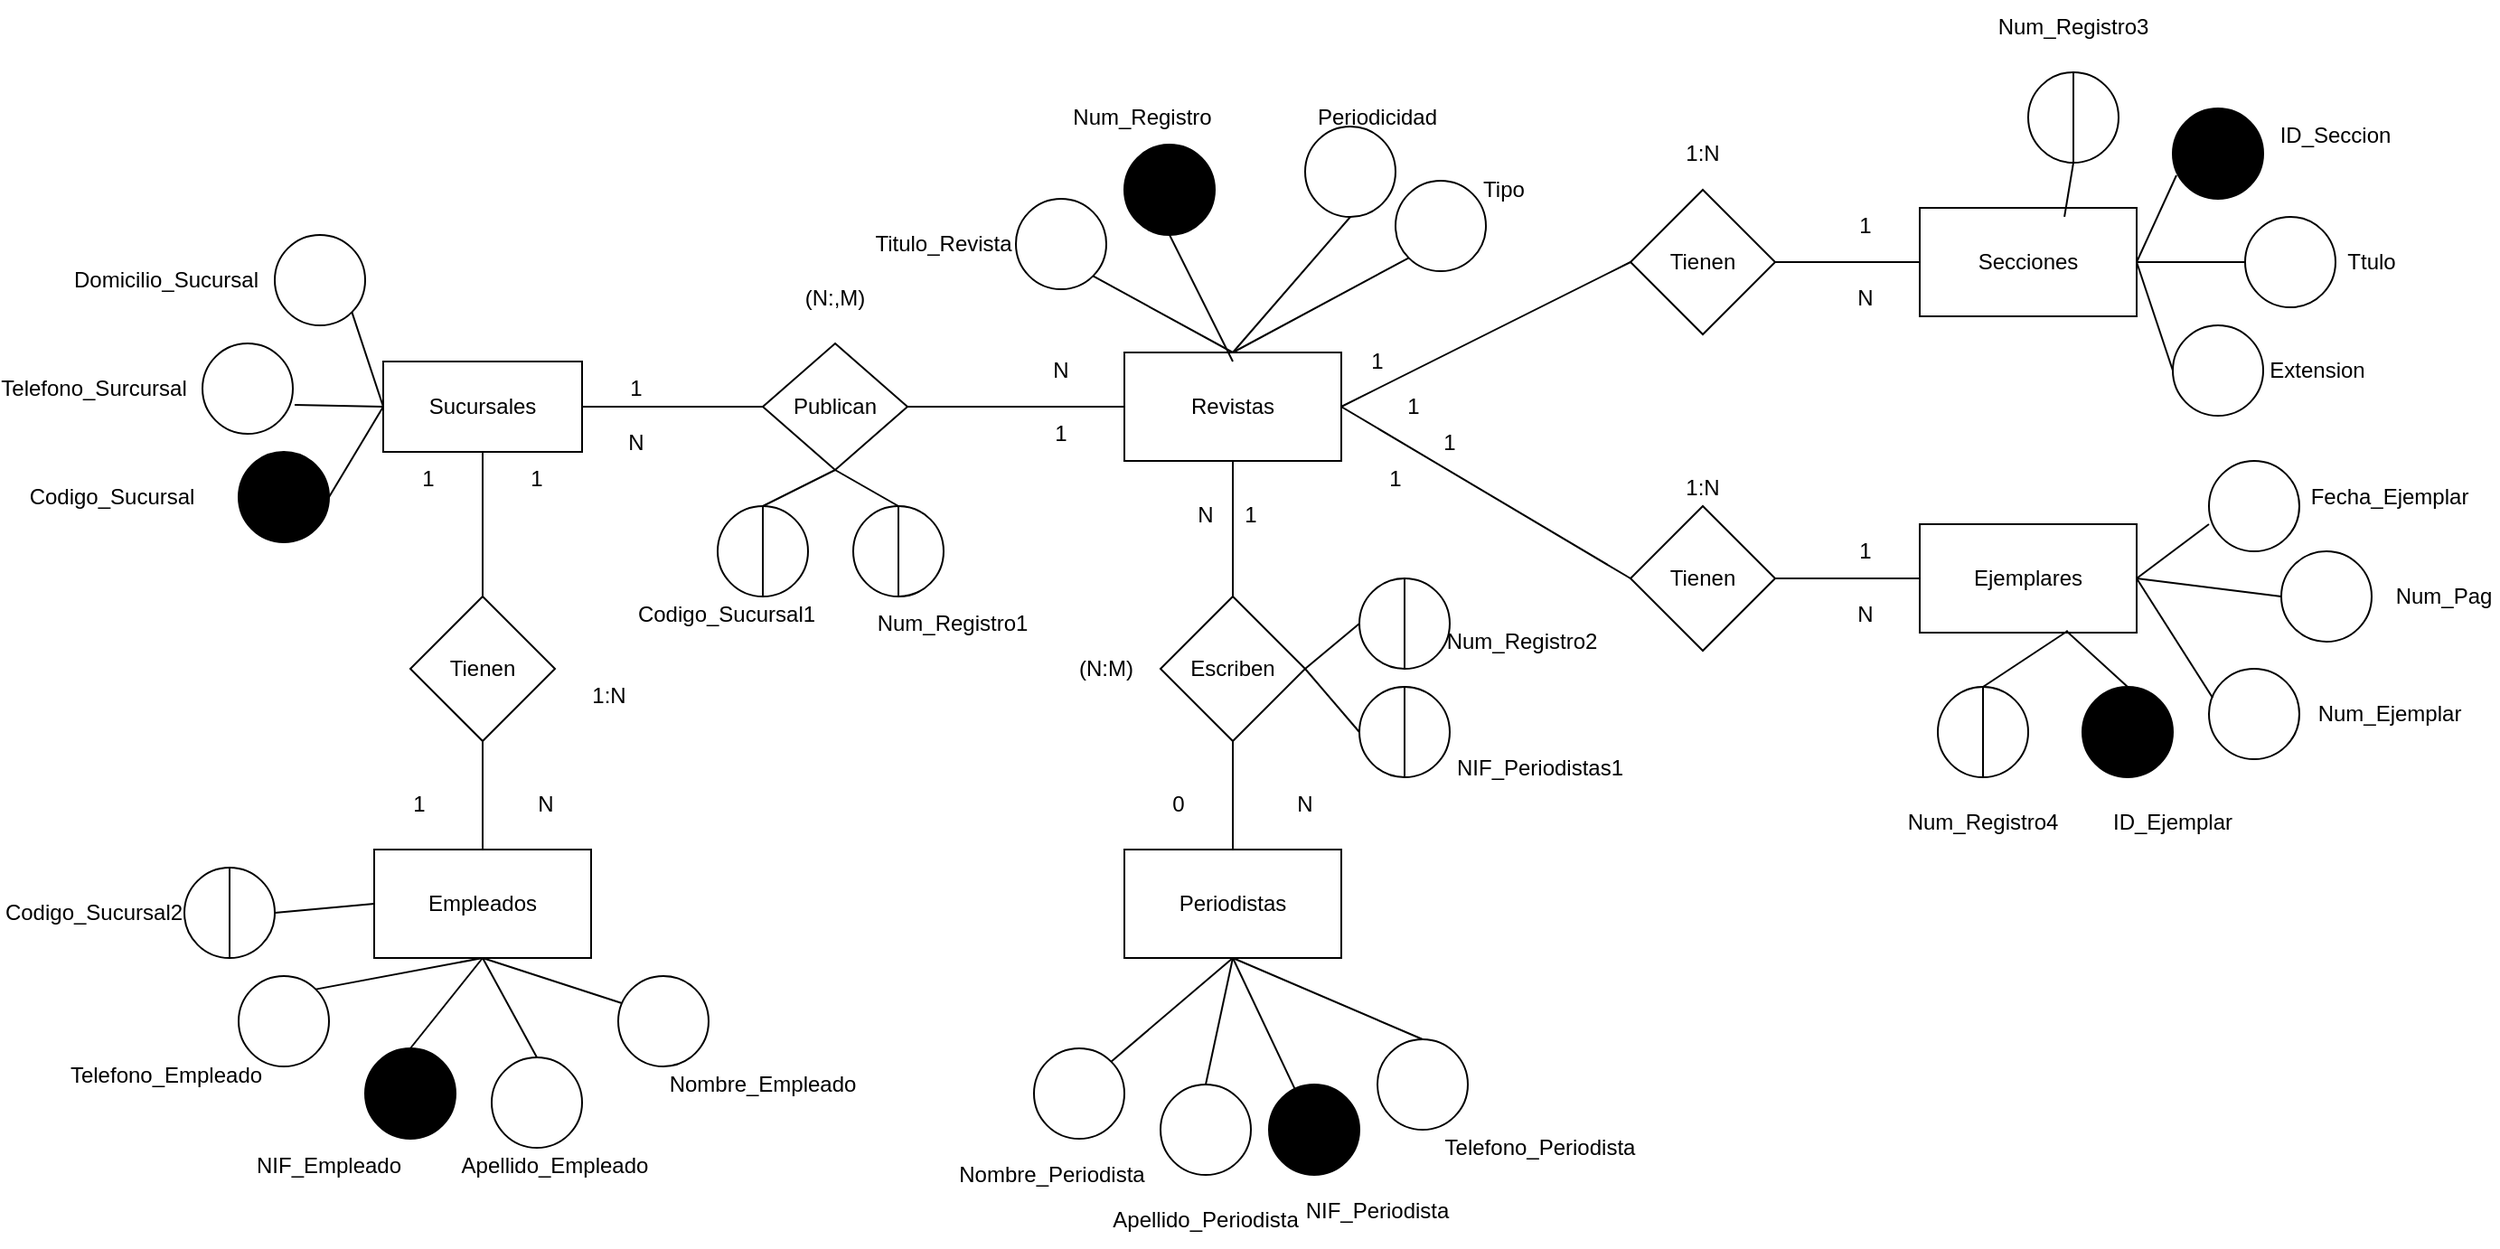 <mxfile version="18.0.7" type="device"><diagram id="nbzuKFFC_NpKJ2CrvzD4" name="Page-1"><mxGraphModel dx="2249" dy="1963" grid="1" gridSize="10" guides="1" tooltips="1" connect="1" arrows="1" fold="1" page="1" pageScale="1" pageWidth="827" pageHeight="1169" math="0" shadow="0"><root><mxCell id="0"/><mxCell id="1" parent="0"/><mxCell id="PLidANlZu09NkU_TjePo-1" value="Sucursales" style="rounded=0;whiteSpace=wrap;html=1;" vertex="1" parent="1"><mxGeometry x="90" y="70" width="110" height="50" as="geometry"/></mxCell><mxCell id="PLidANlZu09NkU_TjePo-2" value="" style="ellipse;whiteSpace=wrap;html=1;aspect=fixed;fillColor=#000000;" vertex="1" parent="1"><mxGeometry x="10" y="120" width="50" height="50" as="geometry"/></mxCell><mxCell id="PLidANlZu09NkU_TjePo-3" value="" style="ellipse;whiteSpace=wrap;html=1;aspect=fixed;" vertex="1" parent="1"><mxGeometry x="30" width="50" height="50" as="geometry"/></mxCell><mxCell id="PLidANlZu09NkU_TjePo-4" value="" style="ellipse;whiteSpace=wrap;html=1;aspect=fixed;" vertex="1" parent="1"><mxGeometry x="-10" y="60" width="50" height="50" as="geometry"/></mxCell><mxCell id="PLidANlZu09NkU_TjePo-5" value="Domicilio_Sucursal" style="text;html=1;strokeColor=none;fillColor=none;align=center;verticalAlign=middle;whiteSpace=wrap;rounded=0;" vertex="1" parent="1"><mxGeometry x="-60" y="10" width="60" height="30" as="geometry"/></mxCell><mxCell id="PLidANlZu09NkU_TjePo-6" value="Telefono_Surcursal" style="text;html=1;strokeColor=none;fillColor=none;align=center;verticalAlign=middle;whiteSpace=wrap;rounded=0;" vertex="1" parent="1"><mxGeometry x="-100" y="70" width="60" height="30" as="geometry"/></mxCell><mxCell id="PLidANlZu09NkU_TjePo-7" value="Codigo_Sucursal" style="text;html=1;strokeColor=none;fillColor=none;align=center;verticalAlign=middle;whiteSpace=wrap;rounded=0;" vertex="1" parent="1"><mxGeometry x="-90" y="130" width="60" height="30" as="geometry"/></mxCell><mxCell id="PLidANlZu09NkU_TjePo-8" value="Tienen" style="rhombus;whiteSpace=wrap;html=1;fillColor=#FFFFFF;" vertex="1" parent="1"><mxGeometry x="105" y="200" width="80" height="80" as="geometry"/></mxCell><mxCell id="PLidANlZu09NkU_TjePo-9" value="Empleados" style="rounded=0;whiteSpace=wrap;html=1;fillColor=#FFFFFF;" vertex="1" parent="1"><mxGeometry x="85" y="340" width="120" height="60" as="geometry"/></mxCell><mxCell id="PLidANlZu09NkU_TjePo-11" value="" style="ellipse;whiteSpace=wrap;html=1;aspect=fixed;fillColor=#FFFFFF;" vertex="1" parent="1"><mxGeometry x="220" y="410" width="50" height="50" as="geometry"/></mxCell><mxCell id="PLidANlZu09NkU_TjePo-12" value="" style="ellipse;whiteSpace=wrap;html=1;aspect=fixed;fillColor=#FFFFFF;" vertex="1" parent="1"><mxGeometry x="150" y="455" width="50" height="50" as="geometry"/></mxCell><mxCell id="PLidANlZu09NkU_TjePo-13" value="" style="ellipse;whiteSpace=wrap;html=1;aspect=fixed;fillColor=#000000;" vertex="1" parent="1"><mxGeometry x="80" y="450" width="50" height="50" as="geometry"/></mxCell><mxCell id="PLidANlZu09NkU_TjePo-14" value="" style="ellipse;whiteSpace=wrap;html=1;aspect=fixed;fillColor=#FFFFFF;" vertex="1" parent="1"><mxGeometry x="10" y="410" width="50" height="50" as="geometry"/></mxCell><mxCell id="PLidANlZu09NkU_TjePo-15" value="Nombre_Empleado" style="text;html=1;strokeColor=none;fillColor=none;align=center;verticalAlign=middle;whiteSpace=wrap;rounded=0;" vertex="1" parent="1"><mxGeometry x="275" y="460" width="50" height="20" as="geometry"/></mxCell><mxCell id="PLidANlZu09NkU_TjePo-16" value="Apellido_Empleado" style="text;html=1;strokeColor=none;fillColor=none;align=center;verticalAlign=middle;whiteSpace=wrap;rounded=0;" vertex="1" parent="1"><mxGeometry x="160" y="505" width="50" height="20" as="geometry"/></mxCell><mxCell id="PLidANlZu09NkU_TjePo-17" value="NIF_Empleado" style="text;html=1;strokeColor=none;fillColor=none;align=center;verticalAlign=middle;whiteSpace=wrap;rounded=0;" vertex="1" parent="1"><mxGeometry x="30" y="500" width="60" height="30" as="geometry"/></mxCell><mxCell id="PLidANlZu09NkU_TjePo-18" value="Telefono_Empleado" style="text;html=1;strokeColor=none;fillColor=none;align=center;verticalAlign=middle;whiteSpace=wrap;rounded=0;" vertex="1" parent="1"><mxGeometry x="-60" y="450" width="60" height="30" as="geometry"/></mxCell><mxCell id="PLidANlZu09NkU_TjePo-19" value="Publican" style="rhombus;whiteSpace=wrap;html=1;fillColor=#FFFFFF;" vertex="1" parent="1"><mxGeometry x="300" y="60" width="80" height="70" as="geometry"/></mxCell><mxCell id="PLidANlZu09NkU_TjePo-20" value="Revistas" style="rounded=0;whiteSpace=wrap;html=1;fillColor=#FFFFFF;" vertex="1" parent="1"><mxGeometry x="500" y="65" width="120" height="60" as="geometry"/></mxCell><mxCell id="PLidANlZu09NkU_TjePo-21" value="Escriben" style="rhombus;whiteSpace=wrap;html=1;fillColor=#FFFFFF;" vertex="1" parent="1"><mxGeometry x="520" y="200" width="80" height="80" as="geometry"/></mxCell><mxCell id="PLidANlZu09NkU_TjePo-22" value="Periodistas" style="rounded=0;whiteSpace=wrap;html=1;fillColor=#FFFFFF;" vertex="1" parent="1"><mxGeometry x="500" y="340" width="120" height="60" as="geometry"/></mxCell><mxCell id="PLidANlZu09NkU_TjePo-25" style="edgeStyle=orthogonalEdgeStyle;rounded=0;orthogonalLoop=1;jettySize=auto;html=1;exitX=0.5;exitY=1;exitDx=0;exitDy=0;" edge="1" parent="1" source="PLidANlZu09NkU_TjePo-15" target="PLidANlZu09NkU_TjePo-15"><mxGeometry relative="1" as="geometry"/></mxCell><mxCell id="PLidANlZu09NkU_TjePo-27" value="" style="ellipse;whiteSpace=wrap;html=1;aspect=fixed;fillColor=#FFFFFF;" vertex="1" parent="1"><mxGeometry x="440" y="-20" width="50" height="50" as="geometry"/></mxCell><mxCell id="PLidANlZu09NkU_TjePo-28" value="" style="ellipse;whiteSpace=wrap;html=1;aspect=fixed;fillColor=#FFFFFF;" vertex="1" parent="1"><mxGeometry x="650" y="-30" width="50" height="50" as="geometry"/></mxCell><mxCell id="PLidANlZu09NkU_TjePo-29" value="" style="ellipse;whiteSpace=wrap;html=1;aspect=fixed;fillColor=#FFFFFF;" vertex="1" parent="1"><mxGeometry x="600" y="-60" width="50" height="50" as="geometry"/></mxCell><mxCell id="PLidANlZu09NkU_TjePo-30" value="" style="ellipse;whiteSpace=wrap;html=1;aspect=fixed;fillColor=#000000;" vertex="1" parent="1"><mxGeometry x="500" y="-50" width="50" height="50" as="geometry"/></mxCell><mxCell id="PLidANlZu09NkU_TjePo-31" value="Titulo_Revista" style="text;html=1;strokeColor=none;fillColor=none;align=center;verticalAlign=middle;whiteSpace=wrap;rounded=0;" vertex="1" parent="1"><mxGeometry x="370" y="-10" width="60" height="30" as="geometry"/></mxCell><mxCell id="PLidANlZu09NkU_TjePo-32" value="Num_Registro" style="text;html=1;strokeColor=none;fillColor=none;align=center;verticalAlign=middle;whiteSpace=wrap;rounded=0;" vertex="1" parent="1"><mxGeometry x="480" y="-80" width="60" height="30" as="geometry"/></mxCell><mxCell id="PLidANlZu09NkU_TjePo-33" value="Periodicidad" style="text;html=1;strokeColor=none;fillColor=none;align=center;verticalAlign=middle;whiteSpace=wrap;rounded=0;" vertex="1" parent="1"><mxGeometry x="610" y="-80" width="60" height="30" as="geometry"/></mxCell><mxCell id="PLidANlZu09NkU_TjePo-34" value="Tipo" style="text;html=1;strokeColor=none;fillColor=none;align=center;verticalAlign=middle;whiteSpace=wrap;rounded=0;" vertex="1" parent="1"><mxGeometry x="680" y="-40" width="60" height="30" as="geometry"/></mxCell><mxCell id="PLidANlZu09NkU_TjePo-35" value="" style="endArrow=none;html=1;rounded=0;exitX=0.5;exitY=0;exitDx=0;exitDy=0;" edge="1" parent="1" source="PLidANlZu09NkU_TjePo-8" target="PLidANlZu09NkU_TjePo-1"><mxGeometry width="50" height="50" relative="1" as="geometry"><mxPoint x="390" y="230" as="sourcePoint"/><mxPoint x="440" y="180" as="targetPoint"/></mxGeometry></mxCell><mxCell id="PLidANlZu09NkU_TjePo-37" value="" style="endArrow=none;html=1;rounded=0;entryX=0.5;entryY=1;entryDx=0;entryDy=0;exitX=0.5;exitY=0;exitDx=0;exitDy=0;" edge="1" parent="1" source="PLidANlZu09NkU_TjePo-9" target="PLidANlZu09NkU_TjePo-8"><mxGeometry width="50" height="50" relative="1" as="geometry"><mxPoint x="390" y="430" as="sourcePoint"/><mxPoint x="440" y="380" as="targetPoint"/></mxGeometry></mxCell><mxCell id="PLidANlZu09NkU_TjePo-38" value="" style="endArrow=none;html=1;rounded=0;exitX=1;exitY=0;exitDx=0;exitDy=0;entryX=0.5;entryY=1;entryDx=0;entryDy=0;" edge="1" parent="1" source="PLidANlZu09NkU_TjePo-14" target="PLidANlZu09NkU_TjePo-9"><mxGeometry width="50" height="50" relative="1" as="geometry"><mxPoint x="390" y="430" as="sourcePoint"/><mxPoint x="440" y="380" as="targetPoint"/></mxGeometry></mxCell><mxCell id="PLidANlZu09NkU_TjePo-39" value="" style="endArrow=none;html=1;rounded=0;exitX=0.5;exitY=0;exitDx=0;exitDy=0;entryX=0.5;entryY=1;entryDx=0;entryDy=0;" edge="1" parent="1" source="PLidANlZu09NkU_TjePo-13" target="PLidANlZu09NkU_TjePo-9"><mxGeometry width="50" height="50" relative="1" as="geometry"><mxPoint x="390" y="430" as="sourcePoint"/><mxPoint x="440" y="380" as="targetPoint"/></mxGeometry></mxCell><mxCell id="PLidANlZu09NkU_TjePo-40" value="" style="endArrow=none;html=1;rounded=0;exitX=0.5;exitY=0;exitDx=0;exitDy=0;entryX=0.5;entryY=1;entryDx=0;entryDy=0;" edge="1" parent="1" source="PLidANlZu09NkU_TjePo-12" target="PLidANlZu09NkU_TjePo-9"><mxGeometry width="50" height="50" relative="1" as="geometry"><mxPoint x="390" y="430" as="sourcePoint"/><mxPoint x="440" y="380" as="targetPoint"/></mxGeometry></mxCell><mxCell id="PLidANlZu09NkU_TjePo-41" value="" style="endArrow=none;html=1;rounded=0;exitX=0.04;exitY=0.3;exitDx=0;exitDy=0;exitPerimeter=0;entryX=0.5;entryY=1;entryDx=0;entryDy=0;" edge="1" parent="1" source="PLidANlZu09NkU_TjePo-11" target="PLidANlZu09NkU_TjePo-9"><mxGeometry width="50" height="50" relative="1" as="geometry"><mxPoint x="390" y="430" as="sourcePoint"/><mxPoint x="440" y="380" as="targetPoint"/></mxGeometry></mxCell><mxCell id="PLidANlZu09NkU_TjePo-42" value="" style="endArrow=none;html=1;rounded=0;exitX=1;exitY=0.5;exitDx=0;exitDy=0;entryX=0;entryY=0.5;entryDx=0;entryDy=0;" edge="1" parent="1" source="PLidANlZu09NkU_TjePo-1" target="PLidANlZu09NkU_TjePo-19"><mxGeometry width="50" height="50" relative="1" as="geometry"><mxPoint x="390" y="230" as="sourcePoint"/><mxPoint x="440" y="180" as="targetPoint"/></mxGeometry></mxCell><mxCell id="PLidANlZu09NkU_TjePo-43" value="" style="endArrow=none;html=1;rounded=0;exitX=1;exitY=0.5;exitDx=0;exitDy=0;entryX=0;entryY=0.5;entryDx=0;entryDy=0;" edge="1" parent="1" source="PLidANlZu09NkU_TjePo-19" target="PLidANlZu09NkU_TjePo-20"><mxGeometry width="50" height="50" relative="1" as="geometry"><mxPoint x="390" y="230" as="sourcePoint"/><mxPoint x="440" y="180" as="targetPoint"/></mxGeometry></mxCell><mxCell id="PLidANlZu09NkU_TjePo-44" value="" style="endArrow=none;html=1;rounded=0;entryX=1;entryY=1;entryDx=0;entryDy=0;exitX=0.5;exitY=0;exitDx=0;exitDy=0;" edge="1" parent="1" source="PLidANlZu09NkU_TjePo-20" target="PLidANlZu09NkU_TjePo-27"><mxGeometry width="50" height="50" relative="1" as="geometry"><mxPoint x="390" y="230" as="sourcePoint"/><mxPoint x="440" y="180" as="targetPoint"/></mxGeometry></mxCell><mxCell id="PLidANlZu09NkU_TjePo-45" value="" style="endArrow=none;html=1;rounded=0;entryX=0.5;entryY=1;entryDx=0;entryDy=0;" edge="1" parent="1" target="PLidANlZu09NkU_TjePo-30"><mxGeometry width="50" height="50" relative="1" as="geometry"><mxPoint x="560" y="70" as="sourcePoint"/><mxPoint x="440" y="180" as="targetPoint"/></mxGeometry></mxCell><mxCell id="PLidANlZu09NkU_TjePo-46" value="" style="endArrow=none;html=1;rounded=0;entryX=0.5;entryY=1;entryDx=0;entryDy=0;exitX=0.5;exitY=0;exitDx=0;exitDy=0;" edge="1" parent="1" source="PLidANlZu09NkU_TjePo-20" target="PLidANlZu09NkU_TjePo-29"><mxGeometry width="50" height="50" relative="1" as="geometry"><mxPoint x="560" y="60" as="sourcePoint"/><mxPoint x="440" y="180" as="targetPoint"/></mxGeometry></mxCell><mxCell id="PLidANlZu09NkU_TjePo-48" value="" style="endArrow=none;html=1;rounded=0;entryX=0;entryY=1;entryDx=0;entryDy=0;exitX=0.5;exitY=0;exitDx=0;exitDy=0;" edge="1" parent="1" source="PLidANlZu09NkU_TjePo-20" target="PLidANlZu09NkU_TjePo-28"><mxGeometry width="50" height="50" relative="1" as="geometry"><mxPoint x="390" y="230" as="sourcePoint"/><mxPoint x="440" y="180" as="targetPoint"/></mxGeometry></mxCell><mxCell id="PLidANlZu09NkU_TjePo-49" value="" style="ellipse;whiteSpace=wrap;html=1;aspect=fixed;fillColor=#FFFFFF;" vertex="1" parent="1"><mxGeometry x="450" y="450" width="50" height="50" as="geometry"/></mxCell><mxCell id="PLidANlZu09NkU_TjePo-50" value="" style="ellipse;whiteSpace=wrap;html=1;aspect=fixed;fillColor=#FFFFFF;" vertex="1" parent="1"><mxGeometry x="520" y="470" width="50" height="50" as="geometry"/></mxCell><mxCell id="PLidANlZu09NkU_TjePo-51" value="" style="ellipse;whiteSpace=wrap;html=1;aspect=fixed;fillColor=#000000;" vertex="1" parent="1"><mxGeometry x="580" y="470" width="50" height="50" as="geometry"/></mxCell><mxCell id="PLidANlZu09NkU_TjePo-52" value="" style="ellipse;whiteSpace=wrap;html=1;aspect=fixed;fillColor=#FFFFFF;" vertex="1" parent="1"><mxGeometry x="640" y="445" width="50" height="50" as="geometry"/></mxCell><mxCell id="PLidANlZu09NkU_TjePo-53" value="Telefono_Periodista" style="text;html=1;strokeColor=none;fillColor=none;align=center;verticalAlign=middle;whiteSpace=wrap;rounded=0;" vertex="1" parent="1"><mxGeometry x="700" y="490" width="60" height="30" as="geometry"/></mxCell><mxCell id="PLidANlZu09NkU_TjePo-54" value="NIF_Periodista" style="text;html=1;strokeColor=none;fillColor=none;align=center;verticalAlign=middle;whiteSpace=wrap;rounded=0;" vertex="1" parent="1"><mxGeometry x="610" y="525" width="60" height="30" as="geometry"/></mxCell><mxCell id="PLidANlZu09NkU_TjePo-55" value="Apellido_Periodista" style="text;html=1;strokeColor=none;fillColor=none;align=center;verticalAlign=middle;whiteSpace=wrap;rounded=0;" vertex="1" parent="1"><mxGeometry x="515" y="530" width="60" height="30" as="geometry"/></mxCell><mxCell id="PLidANlZu09NkU_TjePo-56" value="Nombre_Periodista" style="text;html=1;strokeColor=none;fillColor=none;align=center;verticalAlign=middle;whiteSpace=wrap;rounded=0;" vertex="1" parent="1"><mxGeometry x="430" y="505" width="60" height="30" as="geometry"/></mxCell><mxCell id="PLidANlZu09NkU_TjePo-57" value="" style="endArrow=none;html=1;rounded=0;entryX=0.5;entryY=1;entryDx=0;entryDy=0;" edge="1" parent="1" source="PLidANlZu09NkU_TjePo-21" target="PLidANlZu09NkU_TjePo-20"><mxGeometry width="50" height="50" relative="1" as="geometry"><mxPoint x="390" y="330" as="sourcePoint"/><mxPoint x="440" y="280" as="targetPoint"/></mxGeometry></mxCell><mxCell id="PLidANlZu09NkU_TjePo-58" value="" style="endArrow=none;html=1;rounded=0;entryX=0.5;entryY=1;entryDx=0;entryDy=0;exitX=0.5;exitY=0;exitDx=0;exitDy=0;" edge="1" parent="1" source="PLidANlZu09NkU_TjePo-22" target="PLidANlZu09NkU_TjePo-21"><mxGeometry width="50" height="50" relative="1" as="geometry"><mxPoint x="390" y="330" as="sourcePoint"/><mxPoint x="440" y="280" as="targetPoint"/></mxGeometry></mxCell><mxCell id="PLidANlZu09NkU_TjePo-59" value="Tienen" style="rhombus;whiteSpace=wrap;html=1;fillColor=#FFFFFF;" vertex="1" parent="1"><mxGeometry x="780" y="-25" width="80" height="80" as="geometry"/></mxCell><mxCell id="PLidANlZu09NkU_TjePo-60" value="Tienen" style="rhombus;whiteSpace=wrap;html=1;fillColor=#FFFFFF;" vertex="1" parent="1"><mxGeometry x="780" y="150" width="80" height="80" as="geometry"/></mxCell><mxCell id="PLidANlZu09NkU_TjePo-61" value="Secciones" style="rounded=0;whiteSpace=wrap;html=1;fillColor=#FFFFFF;" vertex="1" parent="1"><mxGeometry x="940" y="-15" width="120" height="60" as="geometry"/></mxCell><mxCell id="PLidANlZu09NkU_TjePo-62" value="Ejemplares" style="rounded=0;whiteSpace=wrap;html=1;fillColor=#FFFFFF;" vertex="1" parent="1"><mxGeometry x="940" y="160" width="120" height="60" as="geometry"/></mxCell><mxCell id="PLidANlZu09NkU_TjePo-63" value="" style="endArrow=none;html=1;rounded=0;entryX=0;entryY=0.5;entryDx=0;entryDy=0;exitX=1;exitY=0.5;exitDx=0;exitDy=0;" edge="1" parent="1" source="PLidANlZu09NkU_TjePo-20" target="PLidANlZu09NkU_TjePo-59"><mxGeometry width="50" height="50" relative="1" as="geometry"><mxPoint x="390" y="330" as="sourcePoint"/><mxPoint x="440" y="280" as="targetPoint"/></mxGeometry></mxCell><mxCell id="PLidANlZu09NkU_TjePo-64" value="" style="endArrow=none;html=1;rounded=0;entryX=0;entryY=0.5;entryDx=0;entryDy=0;exitX=1;exitY=0.5;exitDx=0;exitDy=0;" edge="1" parent="1" source="PLidANlZu09NkU_TjePo-20" target="PLidANlZu09NkU_TjePo-60"><mxGeometry width="50" height="50" relative="1" as="geometry"><mxPoint x="390" y="330" as="sourcePoint"/><mxPoint x="440" y="280" as="targetPoint"/></mxGeometry></mxCell><mxCell id="PLidANlZu09NkU_TjePo-65" value="" style="endArrow=none;html=1;rounded=0;entryX=0.5;entryY=1;entryDx=0;entryDy=0;exitX=1;exitY=0;exitDx=0;exitDy=0;" edge="1" parent="1" source="PLidANlZu09NkU_TjePo-49" target="PLidANlZu09NkU_TjePo-22"><mxGeometry width="50" height="50" relative="1" as="geometry"><mxPoint x="390" y="330" as="sourcePoint"/><mxPoint x="440" y="280" as="targetPoint"/></mxGeometry></mxCell><mxCell id="PLidANlZu09NkU_TjePo-66" value="" style="endArrow=none;html=1;rounded=0;entryX=0.5;entryY=1;entryDx=0;entryDy=0;exitX=0.5;exitY=0;exitDx=0;exitDy=0;" edge="1" parent="1" source="PLidANlZu09NkU_TjePo-50" target="PLidANlZu09NkU_TjePo-22"><mxGeometry width="50" height="50" relative="1" as="geometry"><mxPoint x="390" y="330" as="sourcePoint"/><mxPoint x="440" y="280" as="targetPoint"/></mxGeometry></mxCell><mxCell id="PLidANlZu09NkU_TjePo-67" value="" style="endArrow=none;html=1;rounded=0;" edge="1" parent="1" source="PLidANlZu09NkU_TjePo-51"><mxGeometry width="50" height="50" relative="1" as="geometry"><mxPoint x="390" y="330" as="sourcePoint"/><mxPoint x="560" y="400" as="targetPoint"/></mxGeometry></mxCell><mxCell id="PLidANlZu09NkU_TjePo-68" value="" style="endArrow=none;html=1;rounded=0;entryX=0.5;entryY=1;entryDx=0;entryDy=0;exitX=0.5;exitY=0;exitDx=0;exitDy=0;" edge="1" parent="1" source="PLidANlZu09NkU_TjePo-52" target="PLidANlZu09NkU_TjePo-22"><mxGeometry width="50" height="50" relative="1" as="geometry"><mxPoint x="390" y="330" as="sourcePoint"/><mxPoint x="440" y="280" as="targetPoint"/></mxGeometry></mxCell><mxCell id="PLidANlZu09NkU_TjePo-69" value="" style="ellipse;whiteSpace=wrap;html=1;aspect=fixed;fillColor=#000000;" vertex="1" parent="1"><mxGeometry x="1080" y="-70" width="50" height="50" as="geometry"/></mxCell><mxCell id="PLidANlZu09NkU_TjePo-70" value="" style="ellipse;whiteSpace=wrap;html=1;aspect=fixed;fillColor=#FFFFFF;" vertex="1" parent="1"><mxGeometry x="1120" y="-10" width="50" height="50" as="geometry"/></mxCell><mxCell id="PLidANlZu09NkU_TjePo-71" value="" style="ellipse;whiteSpace=wrap;html=1;aspect=fixed;fillColor=#FFFFFF;" vertex="1" parent="1"><mxGeometry x="1080" y="50" width="50" height="50" as="geometry"/></mxCell><mxCell id="PLidANlZu09NkU_TjePo-72" value="" style="endArrow=none;html=1;rounded=0;entryX=0;entryY=0.5;entryDx=0;entryDy=0;exitX=1;exitY=0.5;exitDx=0;exitDy=0;" edge="1" parent="1" source="PLidANlZu09NkU_TjePo-60" target="PLidANlZu09NkU_TjePo-62"><mxGeometry width="50" height="50" relative="1" as="geometry"><mxPoint x="490" y="330" as="sourcePoint"/><mxPoint x="540" y="280" as="targetPoint"/></mxGeometry></mxCell><mxCell id="PLidANlZu09NkU_TjePo-73" value="" style="endArrow=none;html=1;rounded=0;entryX=0;entryY=0.5;entryDx=0;entryDy=0;exitX=1;exitY=0.5;exitDx=0;exitDy=0;" edge="1" parent="1" source="PLidANlZu09NkU_TjePo-59" target="PLidANlZu09NkU_TjePo-61"><mxGeometry width="50" height="50" relative="1" as="geometry"><mxPoint x="490" y="330" as="sourcePoint"/><mxPoint x="540" y="280" as="targetPoint"/></mxGeometry></mxCell><mxCell id="PLidANlZu09NkU_TjePo-74" value="" style="ellipse;whiteSpace=wrap;html=1;aspect=fixed;fillColor=#FFFFFF;" vertex="1" parent="1"><mxGeometry x="1100" y="125" width="50" height="50" as="geometry"/></mxCell><mxCell id="PLidANlZu09NkU_TjePo-75" value="" style="ellipse;whiteSpace=wrap;html=1;aspect=fixed;fillColor=#FFFFFF;" vertex="1" parent="1"><mxGeometry x="1100" y="240" width="50" height="50" as="geometry"/></mxCell><mxCell id="PLidANlZu09NkU_TjePo-76" value="" style="ellipse;whiteSpace=wrap;html=1;aspect=fixed;fillColor=#FFFFFF;" vertex="1" parent="1"><mxGeometry x="1140" y="175" width="50" height="50" as="geometry"/></mxCell><mxCell id="PLidANlZu09NkU_TjePo-77" value="ID_Seccion" style="text;html=1;strokeColor=none;fillColor=none;align=center;verticalAlign=middle;whiteSpace=wrap;rounded=0;" vertex="1" parent="1"><mxGeometry x="1140" y="-70" width="60" height="30" as="geometry"/></mxCell><mxCell id="PLidANlZu09NkU_TjePo-78" value="Ttulo" style="text;html=1;strokeColor=none;fillColor=none;align=center;verticalAlign=middle;whiteSpace=wrap;rounded=0;" vertex="1" parent="1"><mxGeometry x="1160" width="60" height="30" as="geometry"/></mxCell><mxCell id="PLidANlZu09NkU_TjePo-79" value="Extension" style="text;html=1;strokeColor=none;fillColor=none;align=center;verticalAlign=middle;whiteSpace=wrap;rounded=0;" vertex="1" parent="1"><mxGeometry x="1130" y="60" width="60" height="30" as="geometry"/></mxCell><mxCell id="PLidANlZu09NkU_TjePo-80" value="Fecha_Ejemplar" style="text;html=1;strokeColor=none;fillColor=none;align=center;verticalAlign=middle;whiteSpace=wrap;rounded=0;" vertex="1" parent="1"><mxGeometry x="1170" y="130" width="60" height="30" as="geometry"/></mxCell><mxCell id="PLidANlZu09NkU_TjePo-81" value="Num_Pag" style="text;html=1;strokeColor=none;fillColor=none;align=center;verticalAlign=middle;whiteSpace=wrap;rounded=0;" vertex="1" parent="1"><mxGeometry x="1200" y="185" width="60" height="30" as="geometry"/></mxCell><mxCell id="PLidANlZu09NkU_TjePo-82" value="Num_Ejemplar" style="text;html=1;strokeColor=none;fillColor=none;align=center;verticalAlign=middle;whiteSpace=wrap;rounded=0;" vertex="1" parent="1"><mxGeometry x="1170" y="250" width="60" height="30" as="geometry"/></mxCell><mxCell id="PLidANlZu09NkU_TjePo-83" value="ID_Ejemplar" style="text;html=1;strokeColor=none;fillColor=none;align=center;verticalAlign=middle;whiteSpace=wrap;rounded=0;" vertex="1" parent="1"><mxGeometry x="1050" y="310" width="60" height="30" as="geometry"/></mxCell><mxCell id="PLidANlZu09NkU_TjePo-84" value="" style="ellipse;whiteSpace=wrap;html=1;aspect=fixed;fillColor=#000000;" vertex="1" parent="1"><mxGeometry x="1030" y="250" width="50" height="50" as="geometry"/></mxCell><mxCell id="PLidANlZu09NkU_TjePo-85" value="" style="endArrow=none;html=1;rounded=0;entryX=0;entryY=0.5;entryDx=0;entryDy=0;exitX=1;exitY=0.5;exitDx=0;exitDy=0;" edge="1" parent="1" source="PLidANlZu09NkU_TjePo-61" target="PLidANlZu09NkU_TjePo-71"><mxGeometry width="50" height="50" relative="1" as="geometry"><mxPoint x="530" y="330" as="sourcePoint"/><mxPoint x="580" y="280" as="targetPoint"/></mxGeometry></mxCell><mxCell id="PLidANlZu09NkU_TjePo-86" value="" style="endArrow=none;html=1;rounded=0;entryX=0;entryY=0.5;entryDx=0;entryDy=0;exitX=1;exitY=0.5;exitDx=0;exitDy=0;" edge="1" parent="1" source="PLidANlZu09NkU_TjePo-61" target="PLidANlZu09NkU_TjePo-70"><mxGeometry width="50" height="50" relative="1" as="geometry"><mxPoint x="530" y="330" as="sourcePoint"/><mxPoint x="580" y="280" as="targetPoint"/></mxGeometry></mxCell><mxCell id="PLidANlZu09NkU_TjePo-87" value="" style="endArrow=none;html=1;rounded=0;entryX=0.04;entryY=0.74;entryDx=0;entryDy=0;entryPerimeter=0;exitX=1;exitY=0.5;exitDx=0;exitDy=0;" edge="1" parent="1" source="PLidANlZu09NkU_TjePo-61" target="PLidANlZu09NkU_TjePo-69"><mxGeometry width="50" height="50" relative="1" as="geometry"><mxPoint x="530" y="330" as="sourcePoint"/><mxPoint x="580" y="280" as="targetPoint"/></mxGeometry></mxCell><mxCell id="PLidANlZu09NkU_TjePo-88" value="" style="endArrow=none;html=1;rounded=0;entryX=0;entryY=0.7;entryDx=0;entryDy=0;entryPerimeter=0;exitX=1;exitY=0.5;exitDx=0;exitDy=0;" edge="1" parent="1" source="PLidANlZu09NkU_TjePo-62" target="PLidANlZu09NkU_TjePo-74"><mxGeometry width="50" height="50" relative="1" as="geometry"><mxPoint x="530" y="330" as="sourcePoint"/><mxPoint x="580" y="280" as="targetPoint"/></mxGeometry></mxCell><mxCell id="PLidANlZu09NkU_TjePo-89" value="" style="endArrow=none;html=1;rounded=0;entryX=0;entryY=0.5;entryDx=0;entryDy=0;exitX=1;exitY=0.5;exitDx=0;exitDy=0;" edge="1" parent="1" source="PLidANlZu09NkU_TjePo-62" target="PLidANlZu09NkU_TjePo-76"><mxGeometry width="50" height="50" relative="1" as="geometry"><mxPoint x="530" y="330" as="sourcePoint"/><mxPoint x="580" y="280" as="targetPoint"/></mxGeometry></mxCell><mxCell id="PLidANlZu09NkU_TjePo-90" value="" style="endArrow=none;html=1;rounded=0;entryX=0.04;entryY=0.32;entryDx=0;entryDy=0;entryPerimeter=0;exitX=1;exitY=0.5;exitDx=0;exitDy=0;" edge="1" parent="1" source="PLidANlZu09NkU_TjePo-62" target="PLidANlZu09NkU_TjePo-75"><mxGeometry width="50" height="50" relative="1" as="geometry"><mxPoint x="530" y="330" as="sourcePoint"/><mxPoint x="580" y="280" as="targetPoint"/></mxGeometry></mxCell><mxCell id="PLidANlZu09NkU_TjePo-91" value="" style="endArrow=none;html=1;rounded=0;entryX=0.5;entryY=0;entryDx=0;entryDy=0;exitX=0.675;exitY=0.983;exitDx=0;exitDy=0;exitPerimeter=0;" edge="1" parent="1" source="PLidANlZu09NkU_TjePo-62" target="PLidANlZu09NkU_TjePo-84"><mxGeometry width="50" height="50" relative="1" as="geometry"><mxPoint x="530" y="330" as="sourcePoint"/><mxPoint x="580" y="280" as="targetPoint"/></mxGeometry></mxCell><mxCell id="PLidANlZu09NkU_TjePo-92" value="" style="endArrow=none;html=1;rounded=0;entryX=0;entryY=0.5;entryDx=0;entryDy=0;exitX=1;exitY=1;exitDx=0;exitDy=0;" edge="1" parent="1" source="PLidANlZu09NkU_TjePo-3" target="PLidANlZu09NkU_TjePo-1"><mxGeometry width="50" height="50" relative="1" as="geometry"><mxPoint x="530" y="330" as="sourcePoint"/><mxPoint x="580" y="280" as="targetPoint"/></mxGeometry></mxCell><mxCell id="PLidANlZu09NkU_TjePo-93" value="" style="endArrow=none;html=1;rounded=0;entryX=1.02;entryY=0.68;entryDx=0;entryDy=0;entryPerimeter=0;exitX=0;exitY=0.5;exitDx=0;exitDy=0;" edge="1" parent="1" source="PLidANlZu09NkU_TjePo-1" target="PLidANlZu09NkU_TjePo-4"><mxGeometry width="50" height="50" relative="1" as="geometry"><mxPoint x="530" y="330" as="sourcePoint"/><mxPoint x="580" y="280" as="targetPoint"/></mxGeometry></mxCell><mxCell id="PLidANlZu09NkU_TjePo-94" value="" style="endArrow=none;html=1;rounded=0;entryX=1;entryY=0.5;entryDx=0;entryDy=0;exitX=0;exitY=0.5;exitDx=0;exitDy=0;" edge="1" parent="1" source="PLidANlZu09NkU_TjePo-1" target="PLidANlZu09NkU_TjePo-2"><mxGeometry width="50" height="50" relative="1" as="geometry"><mxPoint x="530" y="330" as="sourcePoint"/><mxPoint x="580" y="280" as="targetPoint"/></mxGeometry></mxCell><mxCell id="PLidANlZu09NkU_TjePo-95" value="1" style="text;html=1;strokeColor=none;fillColor=none;align=center;verticalAlign=middle;whiteSpace=wrap;rounded=0;" vertex="1" parent="1"><mxGeometry x="200" y="70" width="60" height="30" as="geometry"/></mxCell><mxCell id="PLidANlZu09NkU_TjePo-96" value="N" style="text;html=1;strokeColor=none;fillColor=none;align=center;verticalAlign=middle;whiteSpace=wrap;rounded=0;" vertex="1" parent="1"><mxGeometry x="435" y="60" width="60" height="30" as="geometry"/></mxCell><mxCell id="PLidANlZu09NkU_TjePo-97" value="1" style="text;html=1;strokeColor=none;fillColor=none;align=center;verticalAlign=middle;whiteSpace=wrap;rounded=0;" vertex="1" parent="1"><mxGeometry x="435" y="95" width="60" height="30" as="geometry"/></mxCell><mxCell id="PLidANlZu09NkU_TjePo-98" value="N" style="text;html=1;strokeColor=none;fillColor=none;align=center;verticalAlign=middle;whiteSpace=wrap;rounded=0;" vertex="1" parent="1"><mxGeometry x="200" y="100" width="60" height="30" as="geometry"/></mxCell><mxCell id="PLidANlZu09NkU_TjePo-99" value="(N:,M)" style="text;html=1;strokeColor=none;fillColor=none;align=center;verticalAlign=middle;whiteSpace=wrap;rounded=0;" vertex="1" parent="1"><mxGeometry x="310" y="20" width="60" height="30" as="geometry"/></mxCell><mxCell id="PLidANlZu09NkU_TjePo-105" value="" style="ellipse;whiteSpace=wrap;html=1;aspect=fixed;fillColor=#FFFFFF;" vertex="1" parent="1"><mxGeometry x="350" y="150" width="50" height="50" as="geometry"/></mxCell><mxCell id="PLidANlZu09NkU_TjePo-106" value="" style="ellipse;whiteSpace=wrap;html=1;aspect=fixed;fillColor=#FFFFFF;" vertex="1" parent="1"><mxGeometry x="275" y="150" width="50" height="50" as="geometry"/></mxCell><mxCell id="PLidANlZu09NkU_TjePo-107" value="" style="endArrow=none;html=1;rounded=0;exitX=0.5;exitY=1;exitDx=0;exitDy=0;entryX=0.5;entryY=0;entryDx=0;entryDy=0;" edge="1" parent="1" source="PLidANlZu09NkU_TjePo-105" target="PLidANlZu09NkU_TjePo-105"><mxGeometry width="50" height="50" relative="1" as="geometry"><mxPoint x="530" y="180" as="sourcePoint"/><mxPoint x="580" y="130" as="targetPoint"/></mxGeometry></mxCell><mxCell id="PLidANlZu09NkU_TjePo-108" value="" style="endArrow=none;html=1;rounded=0;exitX=0.5;exitY=1;exitDx=0;exitDy=0;entryX=0.5;entryY=0;entryDx=0;entryDy=0;" edge="1" parent="1" source="PLidANlZu09NkU_TjePo-106" target="PLidANlZu09NkU_TjePo-106"><mxGeometry width="50" height="50" relative="1" as="geometry"><mxPoint x="530" y="180" as="sourcePoint"/><mxPoint x="580" y="130" as="targetPoint"/></mxGeometry></mxCell><mxCell id="PLidANlZu09NkU_TjePo-109" value="Num_Registro1" style="text;html=1;strokeColor=none;fillColor=none;align=center;verticalAlign=middle;whiteSpace=wrap;rounded=0;" vertex="1" parent="1"><mxGeometry x="375" y="200" width="60" height="30" as="geometry"/></mxCell><mxCell id="PLidANlZu09NkU_TjePo-110" value="Codigo_Sucursal1" style="text;html=1;strokeColor=none;fillColor=none;align=center;verticalAlign=middle;whiteSpace=wrap;rounded=0;" vertex="1" parent="1"><mxGeometry x="250" y="195" width="60" height="30" as="geometry"/></mxCell><mxCell id="PLidANlZu09NkU_TjePo-111" value="" style="endArrow=none;html=1;rounded=0;entryX=0.5;entryY=1;entryDx=0;entryDy=0;exitX=0.5;exitY=0;exitDx=0;exitDy=0;" edge="1" parent="1" source="PLidANlZu09NkU_TjePo-105" target="PLidANlZu09NkU_TjePo-19"><mxGeometry width="50" height="50" relative="1" as="geometry"><mxPoint x="530" y="180" as="sourcePoint"/><mxPoint x="580" y="130" as="targetPoint"/></mxGeometry></mxCell><mxCell id="PLidANlZu09NkU_TjePo-112" value="" style="endArrow=none;html=1;rounded=0;entryX=0.5;entryY=1;entryDx=0;entryDy=0;exitX=0.5;exitY=0;exitDx=0;exitDy=0;" edge="1" parent="1" source="PLidANlZu09NkU_TjePo-106" target="PLidANlZu09NkU_TjePo-19"><mxGeometry width="50" height="50" relative="1" as="geometry"><mxPoint x="530" y="180" as="sourcePoint"/><mxPoint x="580" y="130" as="targetPoint"/></mxGeometry></mxCell><mxCell id="PLidANlZu09NkU_TjePo-113" value="1" style="text;html=1;strokeColor=none;fillColor=none;align=center;verticalAlign=middle;whiteSpace=wrap;rounded=0;" vertex="1" parent="1"><mxGeometry x="145" y="120" width="60" height="30" as="geometry"/></mxCell><mxCell id="PLidANlZu09NkU_TjePo-114" value="N" style="text;html=1;strokeColor=none;fillColor=none;align=center;verticalAlign=middle;whiteSpace=wrap;rounded=0;" vertex="1" parent="1"><mxGeometry x="150" y="300" width="60" height="30" as="geometry"/></mxCell><mxCell id="PLidANlZu09NkU_TjePo-115" value="1" style="text;html=1;strokeColor=none;fillColor=none;align=center;verticalAlign=middle;whiteSpace=wrap;rounded=0;" vertex="1" parent="1"><mxGeometry x="80" y="300" width="60" height="30" as="geometry"/></mxCell><mxCell id="PLidANlZu09NkU_TjePo-116" value="1" style="text;html=1;strokeColor=none;fillColor=none;align=center;verticalAlign=middle;whiteSpace=wrap;rounded=0;" vertex="1" parent="1"><mxGeometry x="85" y="120" width="60" height="30" as="geometry"/></mxCell><mxCell id="PLidANlZu09NkU_TjePo-117" value="" style="ellipse;whiteSpace=wrap;html=1;aspect=fixed;fillColor=#FFFFFF;" vertex="1" parent="1"><mxGeometry x="-20" y="350" width="50" height="50" as="geometry"/></mxCell><mxCell id="PLidANlZu09NkU_TjePo-118" value="Codigo_Sucursal2" style="text;html=1;strokeColor=none;fillColor=none;align=center;verticalAlign=middle;whiteSpace=wrap;rounded=0;" vertex="1" parent="1"><mxGeometry x="-100" y="360" width="60" height="30" as="geometry"/></mxCell><mxCell id="PLidANlZu09NkU_TjePo-119" value="" style="endArrow=none;html=1;rounded=0;exitX=1;exitY=0.5;exitDx=0;exitDy=0;entryX=0;entryY=0.5;entryDx=0;entryDy=0;" edge="1" parent="1" source="PLidANlZu09NkU_TjePo-117" target="PLidANlZu09NkU_TjePo-9"><mxGeometry width="50" height="50" relative="1" as="geometry"><mxPoint x="530" y="280" as="sourcePoint"/><mxPoint x="580" y="230" as="targetPoint"/></mxGeometry></mxCell><mxCell id="PLidANlZu09NkU_TjePo-120" value="" style="endArrow=none;html=1;rounded=0;exitX=0.5;exitY=1;exitDx=0;exitDy=0;entryX=0.5;entryY=0;entryDx=0;entryDy=0;" edge="1" parent="1" source="PLidANlZu09NkU_TjePo-117" target="PLidANlZu09NkU_TjePo-117"><mxGeometry width="50" height="50" relative="1" as="geometry"><mxPoint x="530" y="280" as="sourcePoint"/><mxPoint x="580" y="230" as="targetPoint"/></mxGeometry></mxCell><mxCell id="PLidANlZu09NkU_TjePo-121" value="1:N" style="text;html=1;strokeColor=none;fillColor=none;align=center;verticalAlign=middle;whiteSpace=wrap;rounded=0;" vertex="1" parent="1"><mxGeometry x="185" y="240" width="60" height="30" as="geometry"/></mxCell><mxCell id="PLidANlZu09NkU_TjePo-122" value="1" style="text;html=1;strokeColor=none;fillColor=none;align=center;verticalAlign=middle;whiteSpace=wrap;rounded=0;" vertex="1" parent="1"><mxGeometry x="540" y="140" width="60" height="30" as="geometry"/></mxCell><mxCell id="PLidANlZu09NkU_TjePo-123" value="N" style="text;html=1;strokeColor=none;fillColor=none;align=center;verticalAlign=middle;whiteSpace=wrap;rounded=0;" vertex="1" parent="1"><mxGeometry x="570" y="300" width="60" height="30" as="geometry"/></mxCell><mxCell id="PLidANlZu09NkU_TjePo-124" value="0" style="text;html=1;strokeColor=none;fillColor=none;align=center;verticalAlign=middle;whiteSpace=wrap;rounded=0;" vertex="1" parent="1"><mxGeometry x="500" y="300" width="60" height="30" as="geometry"/></mxCell><mxCell id="PLidANlZu09NkU_TjePo-125" value="N" style="text;html=1;strokeColor=none;fillColor=none;align=center;verticalAlign=middle;whiteSpace=wrap;rounded=0;" vertex="1" parent="1"><mxGeometry x="515" y="140" width="60" height="30" as="geometry"/></mxCell><mxCell id="PLidANlZu09NkU_TjePo-126" value="(N:M)" style="text;html=1;strokeColor=none;fillColor=none;align=center;verticalAlign=middle;whiteSpace=wrap;rounded=0;" vertex="1" parent="1"><mxGeometry x="460" y="225" width="60" height="30" as="geometry"/></mxCell><mxCell id="PLidANlZu09NkU_TjePo-127" value="1" style="text;html=1;strokeColor=none;fillColor=none;align=center;verticalAlign=middle;whiteSpace=wrap;rounded=0;" vertex="1" parent="1"><mxGeometry x="620" y="120" width="60" height="30" as="geometry"/></mxCell><mxCell id="PLidANlZu09NkU_TjePo-128" value="N" style="text;html=1;strokeColor=none;fillColor=none;align=center;verticalAlign=middle;whiteSpace=wrap;rounded=0;" vertex="1" parent="1"><mxGeometry x="880" y="195" width="60" height="30" as="geometry"/></mxCell><mxCell id="PLidANlZu09NkU_TjePo-129" value="1" style="text;html=1;strokeColor=none;fillColor=none;align=center;verticalAlign=middle;whiteSpace=wrap;rounded=0;" vertex="1" parent="1"><mxGeometry x="880" y="160" width="60" height="30" as="geometry"/></mxCell><mxCell id="PLidANlZu09NkU_TjePo-130" value="1" style="text;html=1;strokeColor=none;fillColor=none;align=center;verticalAlign=middle;whiteSpace=wrap;rounded=0;" vertex="1" parent="1"><mxGeometry x="650" y="100" width="60" height="30" as="geometry"/></mxCell><mxCell id="PLidANlZu09NkU_TjePo-131" value="" style="ellipse;whiteSpace=wrap;html=1;aspect=fixed;fillColor=#FFFFFF;" vertex="1" parent="1"><mxGeometry x="630" y="190" width="50" height="50" as="geometry"/></mxCell><mxCell id="PLidANlZu09NkU_TjePo-132" value="" style="ellipse;whiteSpace=wrap;html=1;aspect=fixed;fillColor=#FFFFFF;" vertex="1" parent="1"><mxGeometry x="630" y="250" width="50" height="50" as="geometry"/></mxCell><mxCell id="PLidANlZu09NkU_TjePo-133" value="Num_Registro2" style="text;html=1;strokeColor=none;fillColor=none;align=center;verticalAlign=middle;whiteSpace=wrap;rounded=0;" vertex="1" parent="1"><mxGeometry x="690" y="210" width="60" height="30" as="geometry"/></mxCell><mxCell id="PLidANlZu09NkU_TjePo-134" value="NIF_Periodistas1" style="text;html=1;strokeColor=none;fillColor=none;align=center;verticalAlign=middle;whiteSpace=wrap;rounded=0;" vertex="1" parent="1"><mxGeometry x="700" y="280" width="60" height="30" as="geometry"/></mxCell><mxCell id="PLidANlZu09NkU_TjePo-135" value="" style="endArrow=none;html=1;rounded=0;entryX=0.5;entryY=0;entryDx=0;entryDy=0;exitX=0.5;exitY=1;exitDx=0;exitDy=0;" edge="1" parent="1" source="PLidANlZu09NkU_TjePo-131" target="PLidANlZu09NkU_TjePo-131"><mxGeometry width="50" height="50" relative="1" as="geometry"><mxPoint x="530" y="280" as="sourcePoint"/><mxPoint x="580" y="230" as="targetPoint"/></mxGeometry></mxCell><mxCell id="PLidANlZu09NkU_TjePo-136" value="" style="endArrow=none;html=1;rounded=0;entryX=0.5;entryY=0;entryDx=0;entryDy=0;exitX=0.5;exitY=1;exitDx=0;exitDy=0;" edge="1" parent="1" source="PLidANlZu09NkU_TjePo-132" target="PLidANlZu09NkU_TjePo-132"><mxGeometry width="50" height="50" relative="1" as="geometry"><mxPoint x="530" y="280" as="sourcePoint"/><mxPoint x="580" y="230" as="targetPoint"/></mxGeometry></mxCell><mxCell id="PLidANlZu09NkU_TjePo-137" value="" style="endArrow=none;html=1;rounded=0;entryX=0;entryY=0.5;entryDx=0;entryDy=0;exitX=1;exitY=0.5;exitDx=0;exitDy=0;" edge="1" parent="1" source="PLidANlZu09NkU_TjePo-21" target="PLidANlZu09NkU_TjePo-131"><mxGeometry width="50" height="50" relative="1" as="geometry"><mxPoint x="530" y="280" as="sourcePoint"/><mxPoint x="580" y="230" as="targetPoint"/></mxGeometry></mxCell><mxCell id="PLidANlZu09NkU_TjePo-138" value="" style="endArrow=none;html=1;rounded=0;entryX=0;entryY=0.5;entryDx=0;entryDy=0;exitX=1;exitY=0.5;exitDx=0;exitDy=0;" edge="1" parent="1" source="PLidANlZu09NkU_TjePo-21" target="PLidANlZu09NkU_TjePo-132"><mxGeometry width="50" height="50" relative="1" as="geometry"><mxPoint x="530" y="280" as="sourcePoint"/><mxPoint x="580" y="230" as="targetPoint"/></mxGeometry></mxCell><mxCell id="PLidANlZu09NkU_TjePo-139" value="1" style="text;html=1;strokeColor=none;fillColor=none;align=center;verticalAlign=middle;whiteSpace=wrap;rounded=0;" vertex="1" parent="1"><mxGeometry x="630" y="80" width="60" height="30" as="geometry"/></mxCell><mxCell id="PLidANlZu09NkU_TjePo-140" value="N" style="text;html=1;strokeColor=none;fillColor=none;align=center;verticalAlign=middle;whiteSpace=wrap;rounded=0;" vertex="1" parent="1"><mxGeometry x="880" y="20" width="60" height="30" as="geometry"/></mxCell><mxCell id="PLidANlZu09NkU_TjePo-141" value="1" style="text;html=1;strokeColor=none;fillColor=none;align=center;verticalAlign=middle;whiteSpace=wrap;rounded=0;" vertex="1" parent="1"><mxGeometry x="880" y="-20" width="60" height="30" as="geometry"/></mxCell><mxCell id="PLidANlZu09NkU_TjePo-142" value="1" style="text;html=1;strokeColor=none;fillColor=none;align=center;verticalAlign=middle;whiteSpace=wrap;rounded=0;" vertex="1" parent="1"><mxGeometry x="610" y="55" width="60" height="30" as="geometry"/></mxCell><mxCell id="PLidANlZu09NkU_TjePo-143" value="1:N" style="text;html=1;strokeColor=none;fillColor=none;align=center;verticalAlign=middle;whiteSpace=wrap;rounded=0;" vertex="1" parent="1"><mxGeometry x="790" y="125" width="60" height="30" as="geometry"/></mxCell><mxCell id="PLidANlZu09NkU_TjePo-144" value="1:N" style="text;html=1;strokeColor=none;fillColor=none;align=center;verticalAlign=middle;whiteSpace=wrap;rounded=0;" vertex="1" parent="1"><mxGeometry x="790" y="-60" width="60" height="30" as="geometry"/></mxCell><mxCell id="PLidANlZu09NkU_TjePo-145" value="" style="ellipse;whiteSpace=wrap;html=1;aspect=fixed;fillColor=#FFFFFF;" vertex="1" parent="1"><mxGeometry x="1000" y="-90" width="50" height="50" as="geometry"/></mxCell><mxCell id="PLidANlZu09NkU_TjePo-146" value="" style="ellipse;whiteSpace=wrap;html=1;aspect=fixed;fillColor=#FFFFFF;" vertex="1" parent="1"><mxGeometry x="950" y="250" width="50" height="50" as="geometry"/></mxCell><mxCell id="PLidANlZu09NkU_TjePo-147" value="" style="endArrow=none;html=1;rounded=0;entryX=0.5;entryY=0;entryDx=0;entryDy=0;exitX=0.5;exitY=1;exitDx=0;exitDy=0;" edge="1" parent="1" source="PLidANlZu09NkU_TjePo-145" target="PLidANlZu09NkU_TjePo-145"><mxGeometry width="50" height="50" relative="1" as="geometry"><mxPoint x="530" y="280" as="sourcePoint"/><mxPoint x="580" y="230" as="targetPoint"/></mxGeometry></mxCell><mxCell id="PLidANlZu09NkU_TjePo-148" value="" style="endArrow=none;html=1;rounded=0;entryX=0.5;entryY=0;entryDx=0;entryDy=0;exitX=0.5;exitY=1;exitDx=0;exitDy=0;" edge="1" parent="1" source="PLidANlZu09NkU_TjePo-146" target="PLidANlZu09NkU_TjePo-146"><mxGeometry width="50" height="50" relative="1" as="geometry"><mxPoint x="530" y="280" as="sourcePoint"/><mxPoint x="580" y="230" as="targetPoint"/></mxGeometry></mxCell><mxCell id="PLidANlZu09NkU_TjePo-149" value="" style="endArrow=none;html=1;rounded=0;entryX=0.5;entryY=1;entryDx=0;entryDy=0;exitX=0.667;exitY=0.083;exitDx=0;exitDy=0;exitPerimeter=0;" edge="1" parent="1" source="PLidANlZu09NkU_TjePo-61" target="PLidANlZu09NkU_TjePo-145"><mxGeometry width="50" height="50" relative="1" as="geometry"><mxPoint x="530" y="280" as="sourcePoint"/><mxPoint x="580" y="230" as="targetPoint"/></mxGeometry></mxCell><mxCell id="PLidANlZu09NkU_TjePo-152" value="" style="endArrow=none;html=1;rounded=0;entryX=0.683;entryY=0.983;entryDx=0;entryDy=0;exitX=0.5;exitY=0;exitDx=0;exitDy=0;entryPerimeter=0;" edge="1" parent="1" source="PLidANlZu09NkU_TjePo-146" target="PLidANlZu09NkU_TjePo-62"><mxGeometry width="50" height="50" relative="1" as="geometry"><mxPoint x="1030.04" y="-0.02" as="sourcePoint"/><mxPoint x="1035" y="-30" as="targetPoint"/></mxGeometry></mxCell><mxCell id="PLidANlZu09NkU_TjePo-153" value="Num_Registro3" style="text;html=1;strokeColor=none;fillColor=none;align=center;verticalAlign=middle;whiteSpace=wrap;rounded=0;" vertex="1" parent="1"><mxGeometry x="995" y="-130" width="60" height="30" as="geometry"/></mxCell><mxCell id="PLidANlZu09NkU_TjePo-154" value="Num_Registro4" style="text;html=1;strokeColor=none;fillColor=none;align=center;verticalAlign=middle;whiteSpace=wrap;rounded=0;" vertex="1" parent="1"><mxGeometry x="945" y="310" width="60" height="30" as="geometry"/></mxCell></root></mxGraphModel></diagram></mxfile>